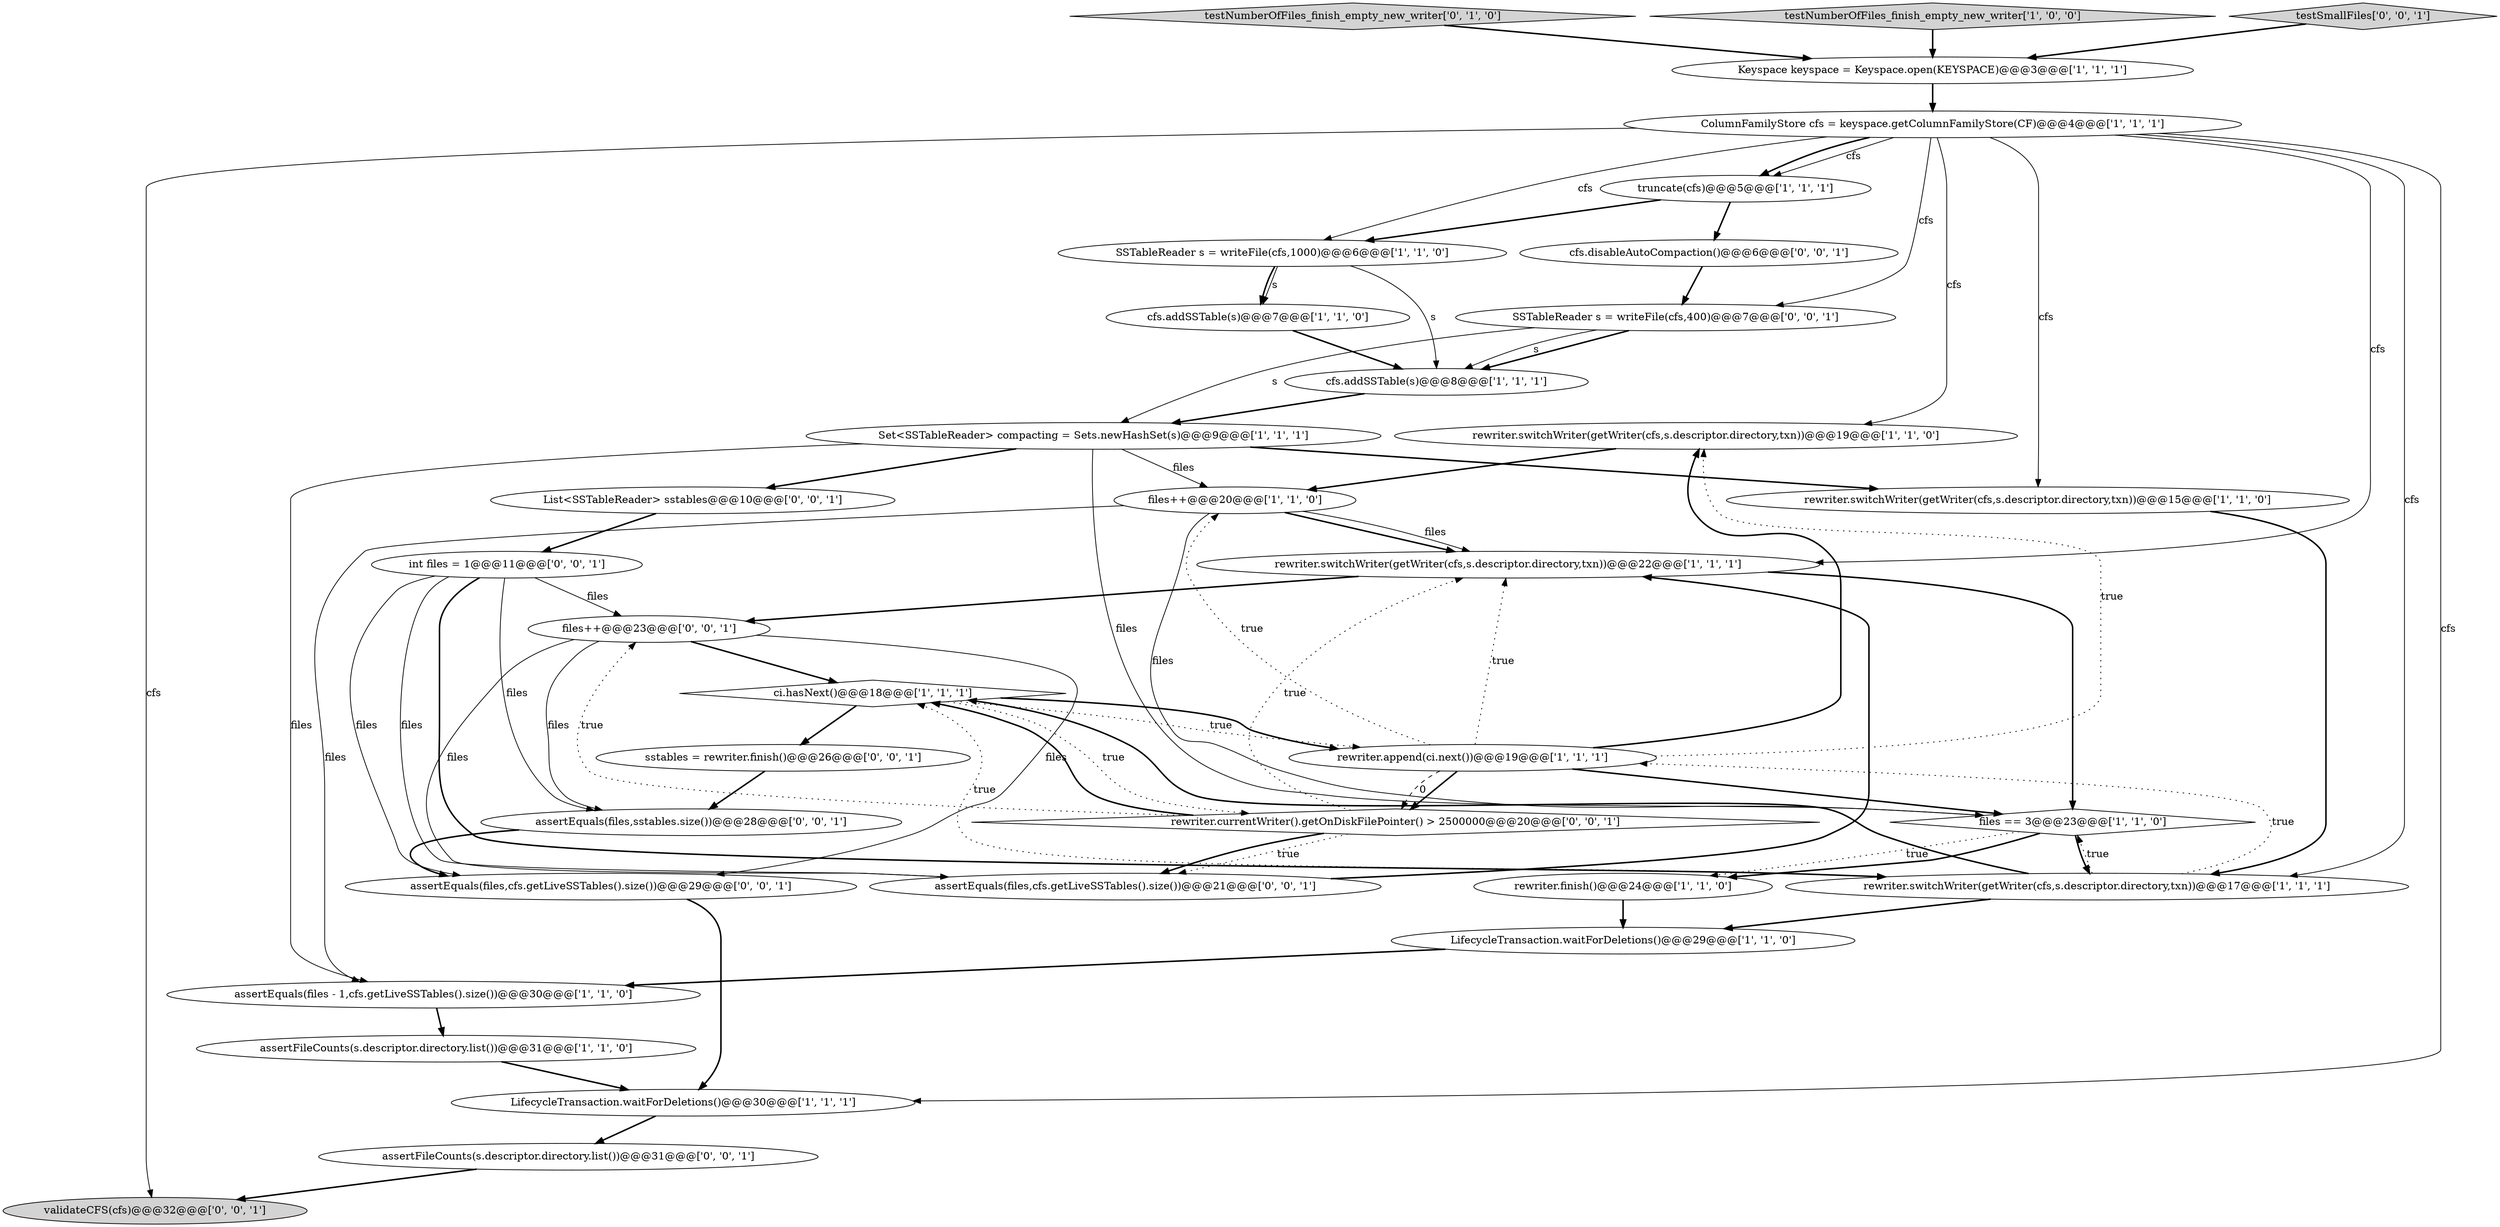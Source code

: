 digraph {
3 [style = filled, label = "LifecycleTransaction.waitForDeletions()@@@29@@@['1', '1', '0']", fillcolor = white, shape = ellipse image = "AAA0AAABBB1BBB"];
12 [style = filled, label = "rewriter.switchWriter(getWriter(cfs,s.descriptor.directory,txn))@@@19@@@['1', '1', '0']", fillcolor = white, shape = ellipse image = "AAA0AAABBB1BBB"];
25 [style = filled, label = "SSTableReader s = writeFile(cfs,400)@@@7@@@['0', '0', '1']", fillcolor = white, shape = ellipse image = "AAA0AAABBB3BBB"];
33 [style = filled, label = "validateCFS(cfs)@@@32@@@['0', '0', '1']", fillcolor = lightgray, shape = ellipse image = "AAA0AAABBB3BBB"];
18 [style = filled, label = "rewriter.switchWriter(getWriter(cfs,s.descriptor.directory,txn))@@@22@@@['1', '1', '1']", fillcolor = white, shape = ellipse image = "AAA0AAABBB1BBB"];
7 [style = filled, label = "rewriter.append(ci.next())@@@19@@@['1', '1', '1']", fillcolor = white, shape = ellipse image = "AAA0AAABBB1BBB"];
9 [style = filled, label = "LifecycleTransaction.waitForDeletions()@@@30@@@['1', '1', '1']", fillcolor = white, shape = ellipse image = "AAA0AAABBB1BBB"];
1 [style = filled, label = "assertEquals(files - 1,cfs.getLiveSSTables().size())@@@30@@@['1', '1', '0']", fillcolor = white, shape = ellipse image = "AAA0AAABBB1BBB"];
15 [style = filled, label = "assertFileCounts(s.descriptor.directory.list())@@@31@@@['1', '1', '0']", fillcolor = white, shape = ellipse image = "AAA0AAABBB1BBB"];
0 [style = filled, label = "Set<SSTableReader> compacting = Sets.newHashSet(s)@@@9@@@['1', '1', '1']", fillcolor = white, shape = ellipse image = "AAA0AAABBB1BBB"];
21 [style = filled, label = "testNumberOfFiles_finish_empty_new_writer['0', '1', '0']", fillcolor = lightgray, shape = diamond image = "AAA0AAABBB2BBB"];
31 [style = filled, label = "assertEquals(files,cfs.getLiveSSTables().size())@@@29@@@['0', '0', '1']", fillcolor = white, shape = ellipse image = "AAA0AAABBB3BBB"];
4 [style = filled, label = "testNumberOfFiles_finish_empty_new_writer['1', '0', '0']", fillcolor = lightgray, shape = diamond image = "AAA0AAABBB1BBB"];
28 [style = filled, label = "int files = 1@@@11@@@['0', '0', '1']", fillcolor = white, shape = ellipse image = "AAA0AAABBB3BBB"];
34 [style = filled, label = "files++@@@23@@@['0', '0', '1']", fillcolor = white, shape = ellipse image = "AAA0AAABBB3BBB"];
10 [style = filled, label = "SSTableReader s = writeFile(cfs,1000)@@@6@@@['1', '1', '0']", fillcolor = white, shape = ellipse image = "AAA0AAABBB1BBB"];
26 [style = filled, label = "assertEquals(files,cfs.getLiveSSTables().size())@@@21@@@['0', '0', '1']", fillcolor = white, shape = ellipse image = "AAA0AAABBB3BBB"];
5 [style = filled, label = "files == 3@@@23@@@['1', '1', '0']", fillcolor = white, shape = diamond image = "AAA0AAABBB1BBB"];
27 [style = filled, label = "assertEquals(files,sstables.size())@@@28@@@['0', '0', '1']", fillcolor = white, shape = ellipse image = "AAA0AAABBB3BBB"];
24 [style = filled, label = "rewriter.currentWriter().getOnDiskFilePointer() > 2500000@@@20@@@['0', '0', '1']", fillcolor = white, shape = diamond image = "AAA0AAABBB3BBB"];
20 [style = filled, label = "rewriter.switchWriter(getWriter(cfs,s.descriptor.directory,txn))@@@17@@@['1', '1', '1']", fillcolor = white, shape = ellipse image = "AAA0AAABBB1BBB"];
22 [style = filled, label = "assertFileCounts(s.descriptor.directory.list())@@@31@@@['0', '0', '1']", fillcolor = white, shape = ellipse image = "AAA0AAABBB3BBB"];
19 [style = filled, label = "cfs.addSSTable(s)@@@7@@@['1', '1', '0']", fillcolor = white, shape = ellipse image = "AAA0AAABBB1BBB"];
13 [style = filled, label = "ColumnFamilyStore cfs = keyspace.getColumnFamilyStore(CF)@@@4@@@['1', '1', '1']", fillcolor = white, shape = ellipse image = "AAA0AAABBB1BBB"];
16 [style = filled, label = "truncate(cfs)@@@5@@@['1', '1', '1']", fillcolor = white, shape = ellipse image = "AAA0AAABBB1BBB"];
14 [style = filled, label = "cfs.addSSTable(s)@@@8@@@['1', '1', '1']", fillcolor = white, shape = ellipse image = "AAA0AAABBB1BBB"];
8 [style = filled, label = "files++@@@20@@@['1', '1', '0']", fillcolor = white, shape = ellipse image = "AAA0AAABBB1BBB"];
6 [style = filled, label = "Keyspace keyspace = Keyspace.open(KEYSPACE)@@@3@@@['1', '1', '1']", fillcolor = white, shape = ellipse image = "AAA0AAABBB1BBB"];
2 [style = filled, label = "ci.hasNext()@@@18@@@['1', '1', '1']", fillcolor = white, shape = diamond image = "AAA0AAABBB1BBB"];
23 [style = filled, label = "sstables = rewriter.finish()@@@26@@@['0', '0', '1']", fillcolor = white, shape = ellipse image = "AAA0AAABBB3BBB"];
32 [style = filled, label = "List<SSTableReader> sstables@@@10@@@['0', '0', '1']", fillcolor = white, shape = ellipse image = "AAA0AAABBB3BBB"];
17 [style = filled, label = "rewriter.switchWriter(getWriter(cfs,s.descriptor.directory,txn))@@@15@@@['1', '1', '0']", fillcolor = white, shape = ellipse image = "AAA0AAABBB1BBB"];
11 [style = filled, label = "rewriter.finish()@@@24@@@['1', '1', '0']", fillcolor = white, shape = ellipse image = "AAA0AAABBB1BBB"];
29 [style = filled, label = "cfs.disableAutoCompaction()@@@6@@@['0', '0', '1']", fillcolor = white, shape = ellipse image = "AAA0AAABBB3BBB"];
30 [style = filled, label = "testSmallFiles['0', '0', '1']", fillcolor = lightgray, shape = diamond image = "AAA0AAABBB3BBB"];
9->22 [style = bold, label=""];
10->19 [style = solid, label="s"];
22->33 [style = bold, label=""];
0->5 [style = solid, label="files"];
0->8 [style = solid, label="files"];
3->1 [style = bold, label=""];
24->2 [style = bold, label=""];
5->20 [style = bold, label=""];
21->6 [style = bold, label=""];
16->10 [style = bold, label=""];
7->12 [style = bold, label=""];
4->6 [style = bold, label=""];
0->17 [style = bold, label=""];
8->18 [style = bold, label=""];
28->20 [style = bold, label=""];
1->15 [style = bold, label=""];
10->19 [style = bold, label=""];
16->29 [style = bold, label=""];
18->34 [style = bold, label=""];
31->9 [style = bold, label=""];
34->27 [style = solid, label="files"];
34->31 [style = solid, label="files"];
2->24 [style = dotted, label="true"];
26->18 [style = bold, label=""];
29->25 [style = bold, label=""];
27->31 [style = bold, label=""];
13->10 [style = solid, label="cfs"];
28->26 [style = solid, label="files"];
20->3 [style = bold, label=""];
25->14 [style = bold, label=""];
20->7 [style = dotted, label="true"];
8->18 [style = solid, label="files"];
30->6 [style = bold, label=""];
10->14 [style = solid, label="s"];
13->16 [style = solid, label="cfs"];
13->20 [style = solid, label="cfs"];
13->16 [style = bold, label=""];
8->1 [style = solid, label="files"];
23->27 [style = bold, label=""];
13->9 [style = solid, label="cfs"];
7->12 [style = dotted, label="true"];
20->2 [style = bold, label=""];
20->5 [style = dotted, label="true"];
2->23 [style = bold, label=""];
24->26 [style = bold, label=""];
7->24 [style = bold, label=""];
7->5 [style = bold, label=""];
13->33 [style = solid, label="cfs"];
5->11 [style = dotted, label="true"];
19->14 [style = bold, label=""];
25->0 [style = solid, label="s"];
14->0 [style = bold, label=""];
34->2 [style = bold, label=""];
11->3 [style = bold, label=""];
24->26 [style = dotted, label="true"];
15->9 [style = bold, label=""];
12->8 [style = bold, label=""];
0->1 [style = solid, label="files"];
18->5 [style = bold, label=""];
6->13 [style = bold, label=""];
13->18 [style = solid, label="cfs"];
28->31 [style = solid, label="files"];
2->7 [style = dotted, label="true"];
24->34 [style = dotted, label="true"];
13->12 [style = solid, label="cfs"];
7->18 [style = dotted, label="true"];
7->24 [style = dashed, label="0"];
20->2 [style = dotted, label="true"];
34->26 [style = solid, label="files"];
5->11 [style = bold, label=""];
2->7 [style = bold, label=""];
0->32 [style = bold, label=""];
28->27 [style = solid, label="files"];
8->5 [style = solid, label="files"];
7->8 [style = dotted, label="true"];
32->28 [style = bold, label=""];
28->34 [style = solid, label="files"];
25->14 [style = solid, label="s"];
24->18 [style = dotted, label="true"];
13->17 [style = solid, label="cfs"];
13->25 [style = solid, label="cfs"];
17->20 [style = bold, label=""];
}
